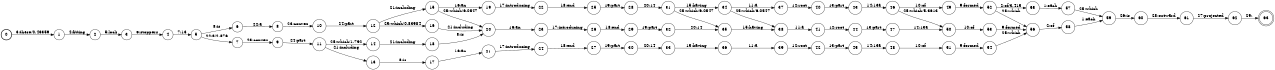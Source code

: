 digraph FST {
rankdir = LR;
size = "8.5,11";
label = "";
center = 1;
orientation = Portrait;
ranksep = "0.4";
nodesep = "0.25";
0 [label = "0", shape = circle, style = bold, fontsize = 14]
	0 -> 1 [label = "3:these/0.43359", fontsize = 14];
1 [label = "1", shape = circle, style = solid, fontsize = 14]
	1 -> 2 [label = "4:fitting", fontsize = 14];
2 [label = "2", shape = circle, style = solid, fontsize = 14]
	2 -> 3 [label = "5:lock", fontsize = 14];
3 [label = "3", shape = circle, style = solid, fontsize = 14]
	3 -> 4 [label = "6:stoppers", fontsize = 14];
4 [label = "4", shape = circle, style = solid, fontsize = 14]
	4 -> 5 [label = "7:13", fontsize = 14];
5 [label = "5", shape = circle, style = solid, fontsize = 14]
	5 -> 6 [label = "8:is", fontsize = 14];
	5 -> 7 [label = "22:a/2.876", fontsize = 14];
6 [label = "6", shape = circle, style = solid, fontsize = 14]
	6 -> 8 [label = "22:a", fontsize = 14];
7 [label = "7", shape = circle, style = solid, fontsize = 14]
	7 -> 9 [label = "23:convex", fontsize = 14];
8 [label = "8", shape = circle, style = solid, fontsize = 14]
	8 -> 10 [label = "23:convex", fontsize = 14];
9 [label = "9", shape = circle, style = solid, fontsize = 14]
	9 -> 11 [label = "24:part", fontsize = 14];
10 [label = "10", shape = circle, style = solid, fontsize = 14]
	10 -> 12 [label = "24:part", fontsize = 14];
11 [label = "11", shape = circle, style = solid, fontsize = 14]
	11 -> 13 [label = "21:including", fontsize = 14];
	11 -> 14 [label = "25:which/1.792", fontsize = 14];
12 [label = "12", shape = circle, style = solid, fontsize = 14]
	12 -> 15 [label = "21:including", fontsize = 14];
	12 -> 16 [label = "25:which/0.83984", fontsize = 14];
13 [label = "13", shape = circle, style = solid, fontsize = 14]
	13 -> 17 [label = "8:is", fontsize = 14];
14 [label = "14", shape = circle, style = solid, fontsize = 14]
	14 -> 18 [label = "21:including", fontsize = 14];
15 [label = "15", shape = circle, style = solid, fontsize = 14]
	15 -> 19 [label = "16:an", fontsize = 14];
	15 -> 20 [label = "25:which/6.0547", fontsize = 14];
16 [label = "16", shape = circle, style = solid, fontsize = 14]
	16 -> 20 [label = "21:including", fontsize = 14];
17 [label = "17", shape = circle, style = solid, fontsize = 14]
	17 -> 21 [label = "16:an", fontsize = 14];
18 [label = "18", shape = circle, style = solid, fontsize = 14]
	18 -> 20 [label = "8:is", fontsize = 14];
19 [label = "19", shape = circle, style = solid, fontsize = 14]
	19 -> 22 [label = "17:introducing", fontsize = 14];
20 [label = "20", shape = circle, style = solid, fontsize = 14]
	20 -> 23 [label = "16:an", fontsize = 14];
21 [label = "21", shape = circle, style = solid, fontsize = 14]
	21 -> 24 [label = "17:introducing", fontsize = 14];
22 [label = "22", shape = circle, style = solid, fontsize = 14]
	22 -> 25 [label = "18:end", fontsize = 14];
23 [label = "23", shape = circle, style = solid, fontsize = 14]
	23 -> 26 [label = "17:introducing", fontsize = 14];
24 [label = "24", shape = circle, style = solid, fontsize = 14]
	24 -> 27 [label = "18:end", fontsize = 14];
25 [label = "25", shape = circle, style = solid, fontsize = 14]
	25 -> 28 [label = "19:part", fontsize = 14];
26 [label = "26", shape = circle, style = solid, fontsize = 14]
	26 -> 29 [label = "18:end", fontsize = 14];
27 [label = "27", shape = circle, style = solid, fontsize = 14]
	27 -> 30 [label = "19:part", fontsize = 14];
28 [label = "28", shape = circle, style = solid, fontsize = 14]
	28 -> 31 [label = "20:14", fontsize = 14];
29 [label = "29", shape = circle, style = solid, fontsize = 14]
	29 -> 32 [label = "19:part", fontsize = 14];
30 [label = "30", shape = circle, style = solid, fontsize = 14]
	30 -> 33 [label = "20:14", fontsize = 14];
31 [label = "31", shape = circle, style = solid, fontsize = 14]
	31 -> 34 [label = "15:having", fontsize = 14];
	31 -> 35 [label = "25:which/6.0547", fontsize = 14];
32 [label = "32", shape = circle, style = solid, fontsize = 14]
	32 -> 35 [label = "20:14", fontsize = 14];
33 [label = "33", shape = circle, style = solid, fontsize = 14]
	33 -> 36 [label = "15:having", fontsize = 14];
34 [label = "34", shape = circle, style = solid, fontsize = 14]
	34 -> 37 [label = "11:a", fontsize = 14];
	34 -> 38 [label = "25:which/6.0547", fontsize = 14];
35 [label = "35", shape = circle, style = solid, fontsize = 14]
	35 -> 38 [label = "15:having", fontsize = 14];
36 [label = "36", shape = circle, style = solid, fontsize = 14]
	36 -> 39 [label = "11:a", fontsize = 14];
37 [label = "37", shape = circle, style = solid, fontsize = 14]
	37 -> 40 [label = "12:root", fontsize = 14];
38 [label = "38", shape = circle, style = solid, fontsize = 14]
	38 -> 41 [label = "11:a", fontsize = 14];
39 [label = "39", shape = circle, style = solid, fontsize = 14]
	39 -> 42 [label = "12:root", fontsize = 14];
40 [label = "40", shape = circle, style = solid, fontsize = 14]
	40 -> 43 [label = "13:part", fontsize = 14];
41 [label = "41", shape = circle, style = solid, fontsize = 14]
	41 -> 44 [label = "12:root", fontsize = 14];
42 [label = "42", shape = circle, style = solid, fontsize = 14]
	42 -> 45 [label = "13:part", fontsize = 14];
43 [label = "43", shape = circle, style = solid, fontsize = 14]
	43 -> 46 [label = "14:13a", fontsize = 14];
44 [label = "44", shape = circle, style = solid, fontsize = 14]
	44 -> 47 [label = "13:part", fontsize = 14];
45 [label = "45", shape = circle, style = solid, fontsize = 14]
	45 -> 48 [label = "14:13a", fontsize = 14];
46 [label = "46", shape = circle, style = solid, fontsize = 14]
	46 -> 49 [label = "10:of", fontsize = 14];
	46 -> 50 [label = "25:which/5.3613", fontsize = 14];
47 [label = "47", shape = circle, style = solid, fontsize = 14]
	47 -> 50 [label = "14:13a", fontsize = 14];
48 [label = "48", shape = circle, style = solid, fontsize = 14]
	48 -> 51 [label = "10:of", fontsize = 14];
49 [label = "49", shape = circle, style = solid, fontsize = 14]
	49 -> 52 [label = "9:formed", fontsize = 14];
50 [label = "50", shape = circle, style = solid, fontsize = 14]
	50 -> 53 [label = "10:of", fontsize = 14];
51 [label = "51", shape = circle, style = solid, fontsize = 14]
	51 -> 54 [label = "9:formed", fontsize = 14];
52 [label = "52", shape = circle, style = solid, fontsize = 14]
	52 -> 55 [label = "2:of/3.415", fontsize = 14];
	52 -> 56 [label = "25:which", fontsize = 14];
53 [label = "53", shape = circle, style = solid, fontsize = 14]
	53 -> 56 [label = "9:formed", fontsize = 14];
54 [label = "54", shape = circle, style = solid, fontsize = 14]
	54 -> 56 [label = "25:which", fontsize = 14];
55 [label = "55", shape = circle, style = solid, fontsize = 14]
	55 -> 57 [label = "1:each", fontsize = 14];
56 [label = "56", shape = circle, style = solid, fontsize = 14]
	56 -> 58 [label = "2:of", fontsize = 14];
57 [label = "57", shape = circle, style = solid, fontsize = 14]
	57 -> 59 [label = "25:which", fontsize = 14];
58 [label = "58", shape = circle, style = solid, fontsize = 14]
	58 -> 59 [label = "1:each", fontsize = 14];
59 [label = "59", shape = circle, style = solid, fontsize = 14]
	59 -> 60 [label = "26:is", fontsize = 14];
60 [label = "60", shape = circle, style = solid, fontsize = 14]
	60 -> 61 [label = "28:outward", fontsize = 14];
61 [label = "61", shape = circle, style = solid, fontsize = 14]
	61 -> 62 [label = "27:projected", fontsize = 14];
62 [label = "62", shape = circle, style = solid, fontsize = 14]
	62 -> 63 [label = "29:.", fontsize = 14];
63 [label = "63", shape = doublecircle, style = solid, fontsize = 14]
}
